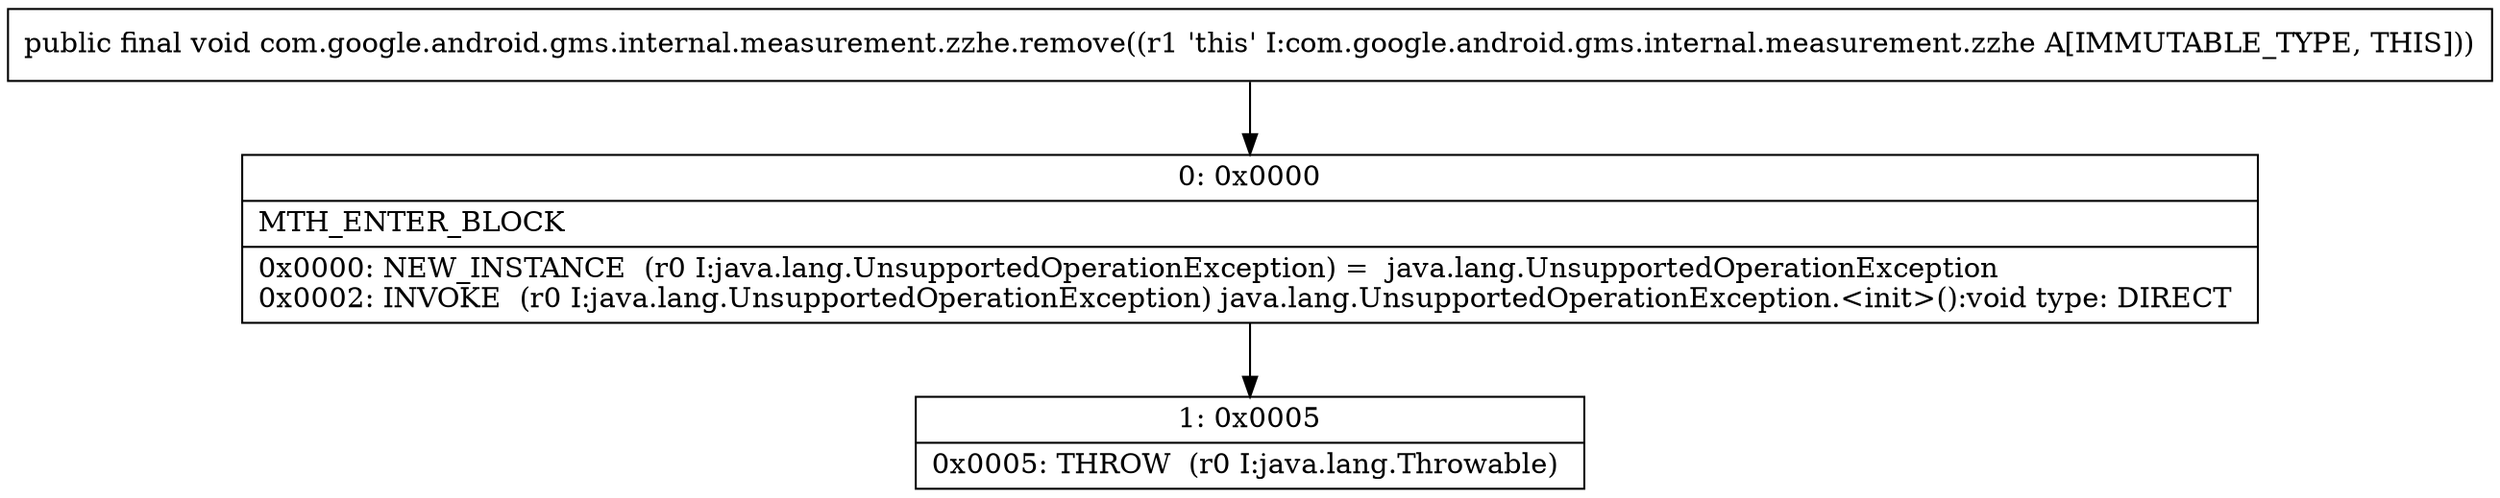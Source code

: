 digraph "CFG forcom.google.android.gms.internal.measurement.zzhe.remove()V" {
Node_0 [shape=record,label="{0\:\ 0x0000|MTH_ENTER_BLOCK\l|0x0000: NEW_INSTANCE  (r0 I:java.lang.UnsupportedOperationException) =  java.lang.UnsupportedOperationException \l0x0002: INVOKE  (r0 I:java.lang.UnsupportedOperationException) java.lang.UnsupportedOperationException.\<init\>():void type: DIRECT \l}"];
Node_1 [shape=record,label="{1\:\ 0x0005|0x0005: THROW  (r0 I:java.lang.Throwable) \l}"];
MethodNode[shape=record,label="{public final void com.google.android.gms.internal.measurement.zzhe.remove((r1 'this' I:com.google.android.gms.internal.measurement.zzhe A[IMMUTABLE_TYPE, THIS])) }"];
MethodNode -> Node_0;
Node_0 -> Node_1;
}

